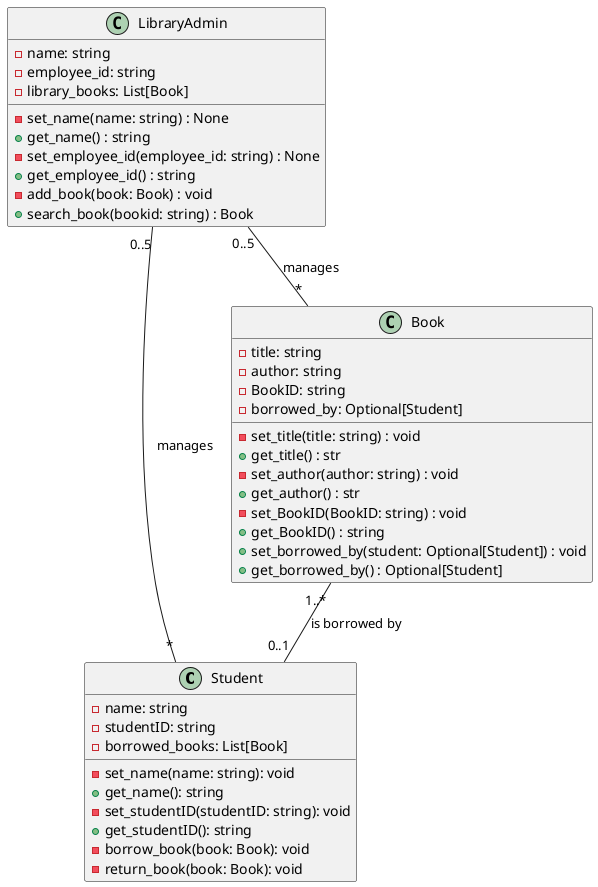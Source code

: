 @startuml
class Student {
  - name: string
  - studentID: string
  - borrowed_books: List[Book]
  
  - set_name(name: string): void
  + get_name(): string
  - set_studentID(studentID: string): void
  + get_studentID(): string
  - borrow_book(book: Book): void
  - return_book(book: Book): void
}

class Book {
  - title: string
  - author: string
  - BookID: string
  - borrowed_by: Optional[Student]
  
  - set_title(title: string) : void
  + get_title() : str
  - set_author(author: string) : void
  + get_author() : str
  - set_BookID(BookID: string) : void
  + get_BookID() : string
  + set_borrowed_by(student: Optional[Student]) : void
  + get_borrowed_by() : Optional[Student]
}

class LibraryAdmin {
  - name: string
  - employee_id: string
  - library_books: List[Book]
  
  - set_name(name: string) : None
  + get_name() : string
  - set_employee_id(employee_id: string) : None
  + get_employee_id() : string
  - add_book(book: Book) : void
  + search_book(bookid: string) : Book
}

Book "1..*" -- "0..1" Student : is borrowed by

LibraryAdmin "0..5" -- "*" Book : manages

LibraryAdmin "0..5" -- "*" Student : manages

@enduml